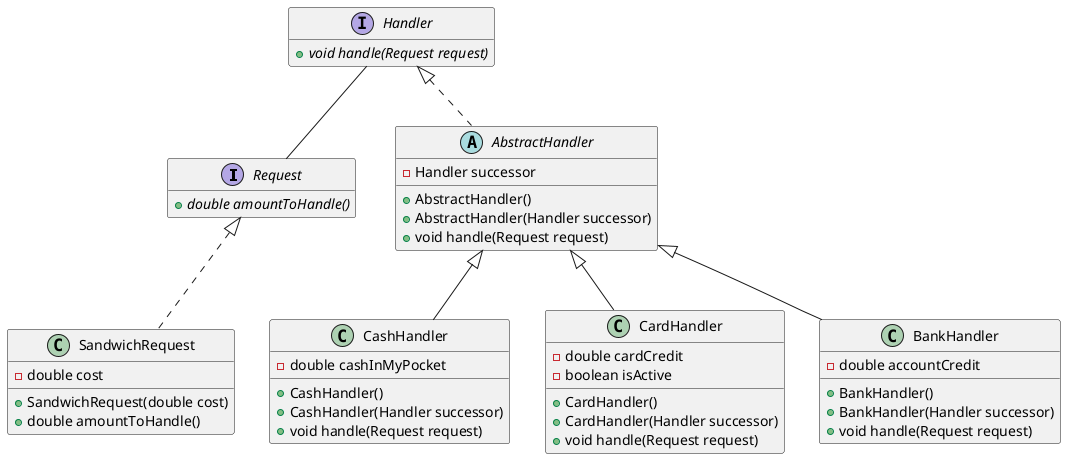 @startuml

interface Request {
    + {abstract} double amountToHandle()
}

class SandwichRequest implements Request {
    - double cost
    + SandwichRequest(double cost)
    + double amountToHandle()
}

interface Handler {
    + {abstract} void handle(Request request)
}
Handler -- Request

abstract class AbstractHandler implements Handler {
    - Handler successor
    + AbstractHandler()
    + AbstractHandler(Handler successor)
    + void handle(Request request)
}

class CashHandler extends AbstractHandler {
    - double cashInMyPocket
    + CashHandler()
    + CashHandler(Handler successor)
    + void handle(Request request)
}

class CardHandler extends AbstractHandler {
    - double cardCredit
    - boolean isActive
    + CardHandler()
    + CardHandler(Handler successor)
    + void handle(Request request)
}

class BankHandler extends AbstractHandler {
    - double accountCredit
    + BankHandler()
    + BankHandler(Handler successor)
    + void handle(Request request)
}



hide empty members
@enduml

